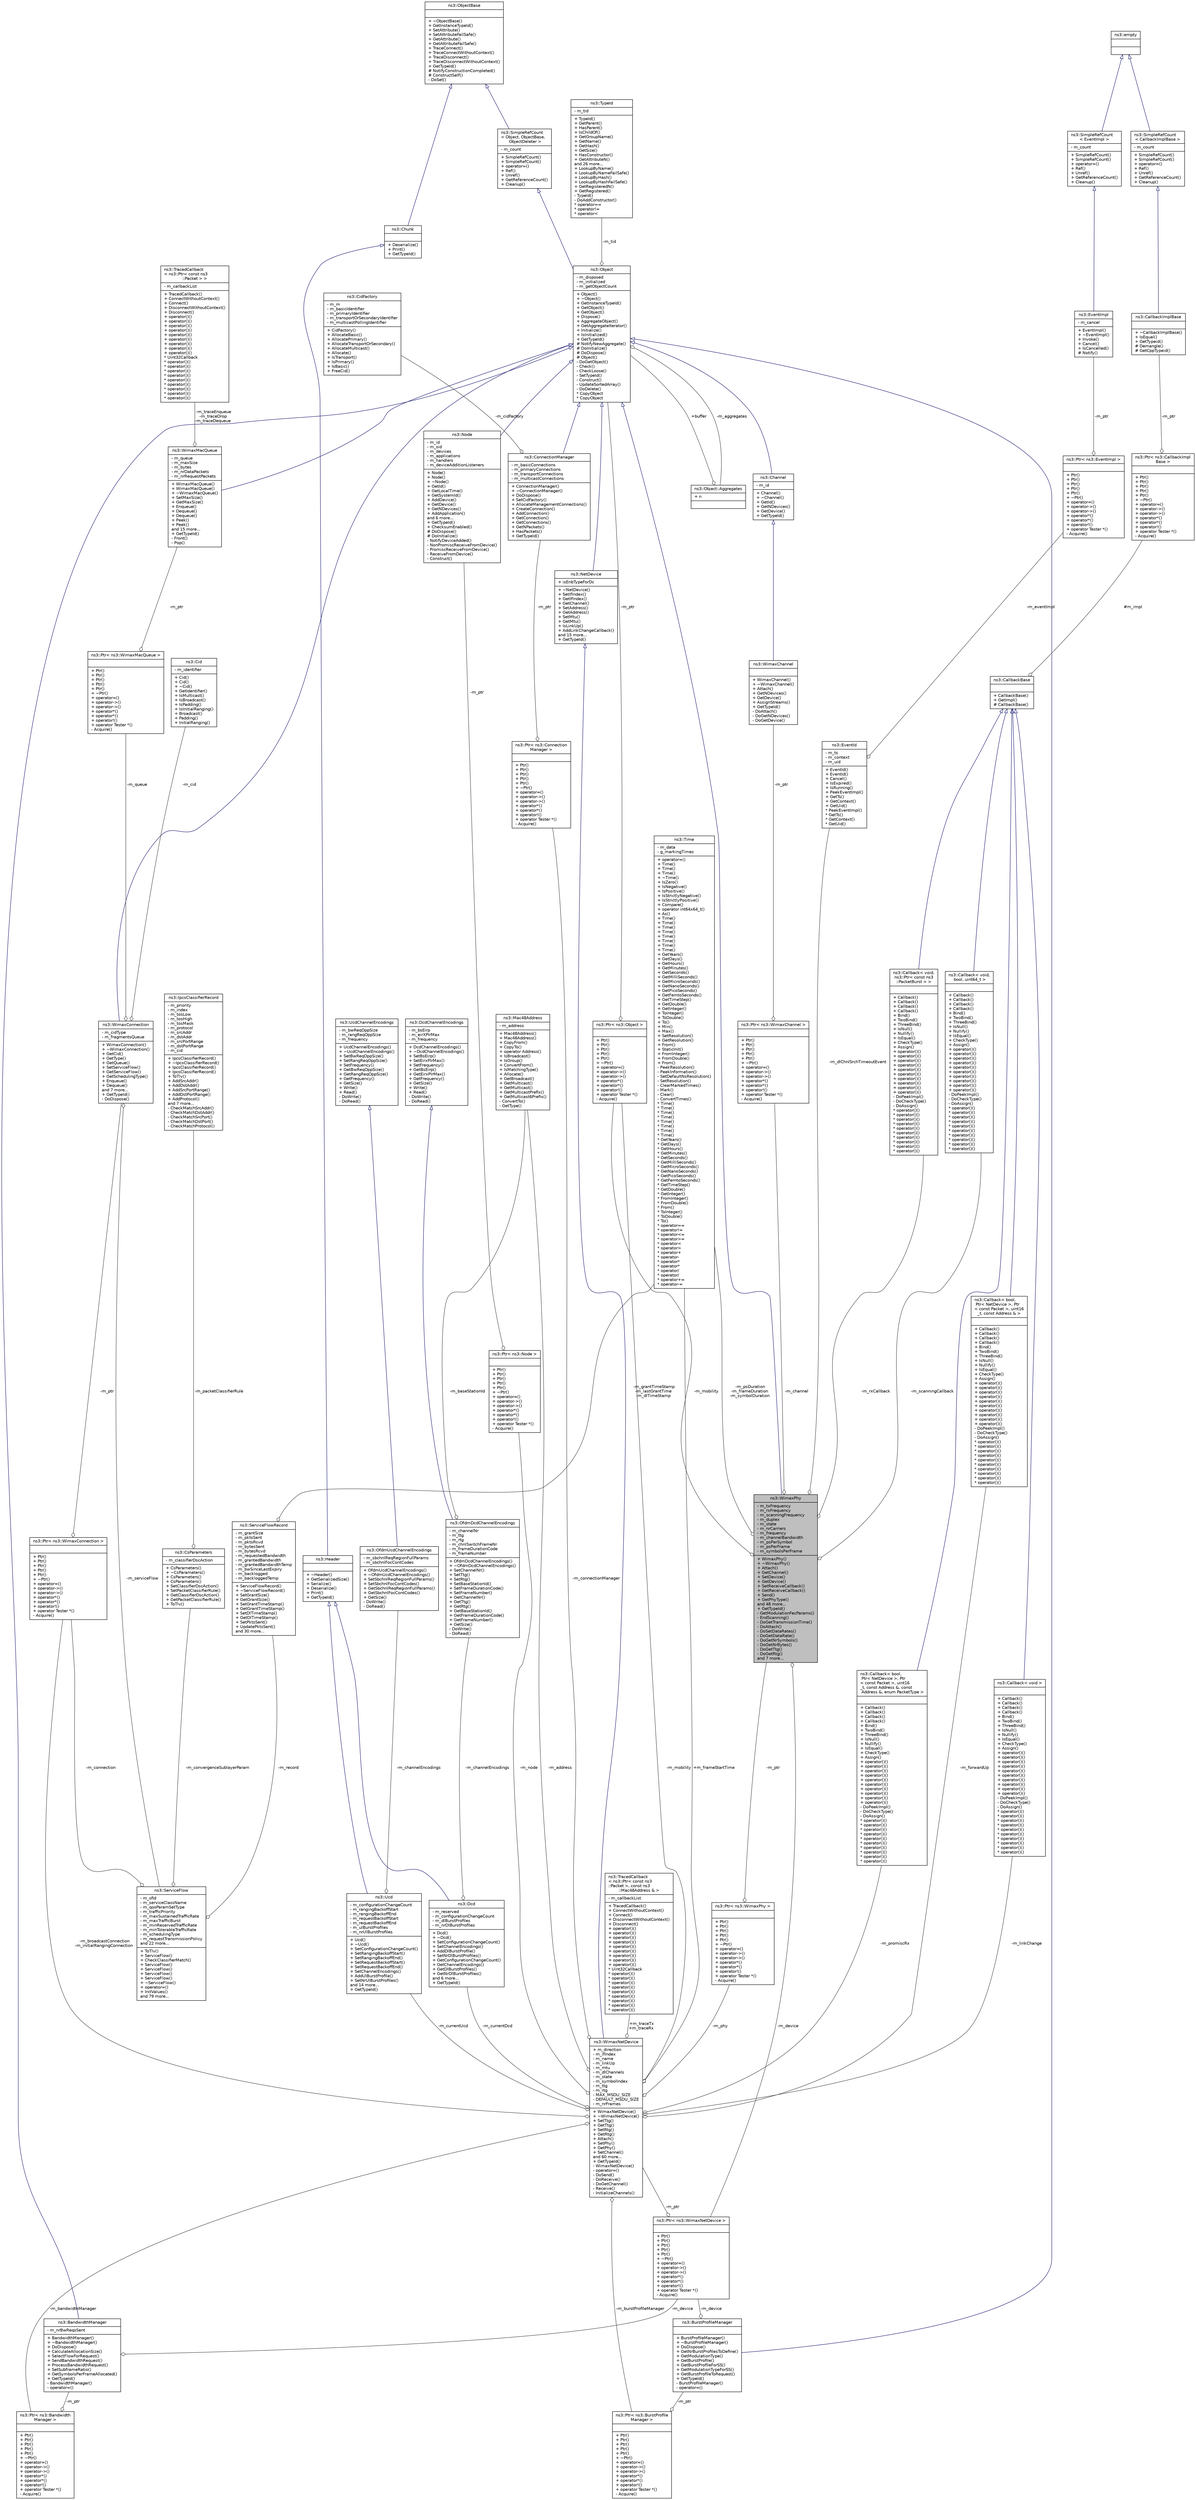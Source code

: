digraph "ns3::WimaxPhy"
{
  edge [fontname="Helvetica",fontsize="10",labelfontname="Helvetica",labelfontsize="10"];
  node [fontname="Helvetica",fontsize="10",shape=record];
  Node1 [label="{ns3::WimaxPhy\n|- m_txFrequency\l- m_rxFrequency\l- m_scanningFrequency\l- m_duplex\l- m_state\l- m_nrCarriers\l- m_frequency\l- m_channelBandwidth\l- m_psPerSymbol\l- m_psPerFrame\l- m_symbolsPerFrame\l|+ WimaxPhy()\l+ ~WimaxPhy()\l+ Attach()\l+ GetChannel()\l+ SetDevice()\l+ GetDevice()\l+ SetReceiveCallback()\l+ GetReceiveCallback()\l+ Send()\l+ GetPhyType()\land 48 more...\l+ GetTypeId()\l- GetModulationFecParams()\l- EndScanning()\l- DoGetTransmissionTime()\l- DoAttach()\l- DoSetDataRates()\l- DoGetDataRate()\l- DoGetNrSymbols()\l- DoGetNrBytes()\l- DoGetTtg()\l- DoGetRtg()\land 7 more...\l}",height=0.2,width=0.4,color="black", fillcolor="grey75", style="filled", fontcolor="black"];
  Node2 -> Node1 [dir="back",color="midnightblue",fontsize="10",style="solid",arrowtail="onormal"];
  Node2 [label="{ns3::Object\n|- m_disposed\l- m_initialized\l- m_getObjectCount\l|+ Object()\l+ ~Object()\l+ GetInstanceTypeId()\l+ GetObject()\l+ GetObject()\l+ Dispose()\l+ AggregateObject()\l+ GetAggregateIterator()\l+ Initialize()\l+ IsInitialized()\l+ GetTypeId()\l# NotifyNewAggregate()\l# DoInitialize()\l# DoDispose()\l# Object()\l- DoGetObject()\l- Check()\l- CheckLoose()\l- SetTypeId()\l- Construct()\l- UpdateSortedArray()\l- DoDelete()\l* CopyObject\l* CopyObject\l}",height=0.2,width=0.4,color="black", fillcolor="white", style="filled",URL="$d9/d77/classns3_1_1Object.html",tooltip="A base class which provides memory management and object aggregation. "];
  Node3 -> Node2 [dir="back",color="midnightblue",fontsize="10",style="solid",arrowtail="onormal"];
  Node3 [label="{ns3::SimpleRefCount\l\< Object, ObjectBase,\l ObjectDeleter \>\n|- m_count\l|+ SimpleRefCount()\l+ SimpleRefCount()\l+ operator=()\l+ Ref()\l+ Unref()\l+ GetReferenceCount()\l+ Cleanup()\l}",height=0.2,width=0.4,color="black", fillcolor="white", style="filled",URL="$da/da1/classns3_1_1SimpleRefCount.html"];
  Node4 -> Node3 [dir="back",color="midnightblue",fontsize="10",style="solid",arrowtail="onormal"];
  Node4 [label="{ns3::ObjectBase\n||+ ~ObjectBase()\l+ GetInstanceTypeId()\l+ SetAttribute()\l+ SetAttributeFailSafe()\l+ GetAttribute()\l+ GetAttributeFailSafe()\l+ TraceConnect()\l+ TraceConnectWithoutContext()\l+ TraceDisconnect()\l+ TraceDisconnectWithoutContext()\l+ GetTypeId()\l# NotifyConstructionCompleted()\l# ConstructSelf()\l- DoSet()\l}",height=0.2,width=0.4,color="black", fillcolor="white", style="filled",URL="$d2/dac/classns3_1_1ObjectBase.html",tooltip="Anchor the ns-3 type and attribute system. "];
  Node5 -> Node2 [color="grey25",fontsize="10",style="solid",label=" -m_tid" ,arrowhead="odiamond"];
  Node5 [label="{ns3::TypeId\n|- m_tid\l|+ TypeId()\l+ GetParent()\l+ HasParent()\l+ IsChildOf()\l+ GetGroupName()\l+ GetName()\l+ GetHash()\l+ GetSize()\l+ HasConstructor()\l+ GetAttributeN()\land 26 more...\l+ LookupByName()\l+ LookupByNameFailSafe()\l+ LookupByHash()\l+ LookupByHashFailSafe()\l+ GetRegisteredN()\l+ GetRegistered()\l- TypeId()\l- DoAddConstructor()\l* operator==\l* operator!=\l* operator\<\l}",height=0.2,width=0.4,color="black", fillcolor="white", style="filled",URL="$d6/d11/classns3_1_1TypeId.html",tooltip="a unique identifier for an interface. "];
  Node6 -> Node2 [color="grey25",fontsize="10",style="solid",label=" -m_aggregates" ,arrowhead="odiamond"];
  Node6 [label="{ns3::Object::Aggregates\n|+ n\l|}",height=0.2,width=0.4,color="black", fillcolor="white", style="filled",URL="$d5/de9/structns3_1_1Object_1_1Aggregates.html"];
  Node2 -> Node6 [color="grey25",fontsize="10",style="solid",label=" +buffer" ,arrowhead="odiamond"];
  Node7 -> Node1 [color="grey25",fontsize="10",style="solid",label=" -m_channel" ,arrowhead="odiamond"];
  Node7 [label="{ns3::Ptr\< ns3::WimaxChannel \>\n||+ Ptr()\l+ Ptr()\l+ Ptr()\l+ Ptr()\l+ Ptr()\l+ ~Ptr()\l+ operator=()\l+ operator-\>()\l+ operator-\>()\l+ operator*()\l+ operator*()\l+ operator!()\l+ operator Tester *()\l- Acquire()\l}",height=0.2,width=0.4,color="black", fillcolor="white", style="filled",URL="$dc/d90/classns3_1_1Ptr.html"];
  Node8 -> Node7 [color="grey25",fontsize="10",style="solid",label=" -m_ptr" ,arrowhead="odiamond"];
  Node8 [label="{ns3::WimaxChannel\n||+ WimaxChannel()\l+ ~WimaxChannel()\l+ Attach()\l+ GetNDevices()\l+ GetDevice()\l+ AssignStreams()\l+ GetTypeId()\l- DoAttach()\l- DoGetNDevices()\l- DoGetDevice()\l}",height=0.2,width=0.4,color="black", fillcolor="white", style="filled",URL="$df/d3a/classns3_1_1WimaxChannel.html"];
  Node9 -> Node8 [dir="back",color="midnightblue",fontsize="10",style="solid",arrowtail="onormal"];
  Node9 [label="{ns3::Channel\n|- m_id\l|+ Channel()\l+ ~Channel()\l+ GetId()\l+ GetNDevices()\l+ GetDevice()\l+ GetTypeId()\l}",height=0.2,width=0.4,color="black", fillcolor="white", style="filled",URL="$d4/d67/classns3_1_1Channel.html",tooltip="Abstract Channel Base Class. "];
  Node2 -> Node9 [dir="back",color="midnightblue",fontsize="10",style="solid",arrowtail="onormal"];
  Node10 -> Node1 [color="grey25",fontsize="10",style="solid",label=" -m_rxCallback" ,arrowhead="odiamond"];
  Node10 [label="{ns3::Callback\< void,\l ns3::Ptr\< const ns3\l::PacketBurst \> \>\n||+ Callback()\l+ Callback()\l+ Callback()\l+ Callback()\l+ Bind()\l+ TwoBind()\l+ ThreeBind()\l+ IsNull()\l+ Nullify()\l+ IsEqual()\l+ CheckType()\l+ Assign()\l+ operator()()\l+ operator()()\l+ operator()()\l+ operator()()\l+ operator()()\l+ operator()()\l+ operator()()\l+ operator()()\l+ operator()()\l+ operator()()\l- DoPeekImpl()\l- DoCheckType()\l- DoAssign()\l* operator()()\l* operator()()\l* operator()()\l* operator()()\l* operator()()\l* operator()()\l* operator()()\l* operator()()\l* operator()()\l* operator()()\l}",height=0.2,width=0.4,color="black", fillcolor="white", style="filled",URL="$d1/d48/classns3_1_1Callback.html"];
  Node11 -> Node10 [dir="back",color="midnightblue",fontsize="10",style="solid",arrowtail="onormal"];
  Node11 [label="{ns3::CallbackBase\n||+ CallbackBase()\l+ GetImpl()\l# CallbackBase()\l}",height=0.2,width=0.4,color="black", fillcolor="white", style="filled",URL="$d7/db5/classns3_1_1CallbackBase.html"];
  Node12 -> Node11 [color="grey25",fontsize="10",style="solid",label=" #m_impl" ,arrowhead="odiamond"];
  Node12 [label="{ns3::Ptr\< ns3::CallbackImpl\lBase \>\n||+ Ptr()\l+ Ptr()\l+ Ptr()\l+ Ptr()\l+ Ptr()\l+ ~Ptr()\l+ operator=()\l+ operator-\>()\l+ operator-\>()\l+ operator*()\l+ operator*()\l+ operator!()\l+ operator Tester *()\l- Acquire()\l}",height=0.2,width=0.4,color="black", fillcolor="white", style="filled",URL="$dc/d90/classns3_1_1Ptr.html"];
  Node13 -> Node12 [color="grey25",fontsize="10",style="solid",label=" -m_ptr" ,arrowhead="odiamond"];
  Node13 [label="{ns3::CallbackImplBase\n||+ ~CallbackImplBase()\l+ IsEqual()\l+ GetTypeid()\l# Demangle()\l# GetCppTypeid()\l}",height=0.2,width=0.4,color="black", fillcolor="white", style="filled",URL="$d3/dfa/classns3_1_1CallbackImplBase.html"];
  Node14 -> Node13 [dir="back",color="midnightblue",fontsize="10",style="solid",arrowtail="onormal"];
  Node14 [label="{ns3::SimpleRefCount\l\< CallbackImplBase \>\n|- m_count\l|+ SimpleRefCount()\l+ SimpleRefCount()\l+ operator=()\l+ Ref()\l+ Unref()\l+ GetReferenceCount()\l+ Cleanup()\l}",height=0.2,width=0.4,color="black", fillcolor="white", style="filled",URL="$da/da1/classns3_1_1SimpleRefCount.html"];
  Node15 -> Node14 [dir="back",color="midnightblue",fontsize="10",style="solid",arrowtail="onormal"];
  Node15 [label="{ns3::empty\n||}",height=0.2,width=0.4,color="black", fillcolor="white", style="filled",URL="$d9/d6a/classns3_1_1empty.html",tooltip="make Callback use a separate empty type "];
  Node16 -> Node1 [color="grey25",fontsize="10",style="solid",label=" -m_dlChnlSrchTimeoutEvent" ,arrowhead="odiamond"];
  Node16 [label="{ns3::EventId\n|- m_ts\l- m_context\l- m_uid\l|+ EventId()\l+ EventId()\l+ Cancel()\l+ IsExpired()\l+ IsRunning()\l+ PeekEventImpl()\l+ GetTs()\l+ GetContext()\l+ GetUid()\l* PeekEventImpl()\l* GetTs()\l* GetContext()\l* GetUid()\l}",height=0.2,width=0.4,color="black", fillcolor="white", style="filled",URL="$d1/df8/classns3_1_1EventId.html",tooltip="An identifier for simulation events. "];
  Node17 -> Node16 [color="grey25",fontsize="10",style="solid",label=" -m_eventImpl" ,arrowhead="odiamond"];
  Node17 [label="{ns3::Ptr\< ns3::EventImpl \>\n||+ Ptr()\l+ Ptr()\l+ Ptr()\l+ Ptr()\l+ Ptr()\l+ ~Ptr()\l+ operator=()\l+ operator-\>()\l+ operator-\>()\l+ operator*()\l+ operator*()\l+ operator!()\l+ operator Tester *()\l- Acquire()\l}",height=0.2,width=0.4,color="black", fillcolor="white", style="filled",URL="$dc/d90/classns3_1_1Ptr.html"];
  Node18 -> Node17 [color="grey25",fontsize="10",style="solid",label=" -m_ptr" ,arrowhead="odiamond"];
  Node18 [label="{ns3::EventImpl\n|- m_cancel\l|+ EventImpl()\l+ ~EventImpl()\l+ Invoke()\l+ Cancel()\l+ IsCancelled()\l# Notify()\l}",height=0.2,width=0.4,color="black", fillcolor="white", style="filled",URL="$da/def/classns3_1_1EventImpl.html",tooltip="A simulation event. "];
  Node19 -> Node18 [dir="back",color="midnightblue",fontsize="10",style="solid",arrowtail="onormal"];
  Node19 [label="{ns3::SimpleRefCount\l\< EventImpl \>\n|- m_count\l|+ SimpleRefCount()\l+ SimpleRefCount()\l+ operator=()\l+ Ref()\l+ Unref()\l+ GetReferenceCount()\l+ Cleanup()\l}",height=0.2,width=0.4,color="black", fillcolor="white", style="filled",URL="$da/da1/classns3_1_1SimpleRefCount.html"];
  Node15 -> Node19 [dir="back",color="midnightblue",fontsize="10",style="solid",arrowtail="onormal"];
  Node20 -> Node1 [color="grey25",fontsize="10",style="solid",label=" -m_psDuration\n-m_frameDuration\n-m_symbolDuration" ,arrowhead="odiamond"];
  Node20 [label="{ns3::Time\n|- m_data\l- g_markingTimes\l|+ operator=()\l+ Time()\l+ Time()\l+ Time()\l+ ~Time()\l+ IsZero()\l+ IsNegative()\l+ IsPositive()\l+ IsStrictlyNegative()\l+ IsStrictlyPositive()\l+ Compare()\l+ operator int64x64_t()\l+ As()\l+ Time()\l+ Time()\l+ Time()\l+ Time()\l+ Time()\l+ Time()\l+ Time()\l+ Time()\l+ GetYears()\l+ GetDays()\l+ GetHours()\l+ GetMinutes()\l+ GetSeconds()\l+ GetMilliSeconds()\l+ GetMicroSeconds()\l+ GetNanoSeconds()\l+ GetPicoSeconds()\l+ GetFemtoSeconds()\l+ GetTimeStep()\l+ GetDouble()\l+ GetInteger()\l+ ToInteger()\l+ ToDouble()\l+ To()\l+ Min()\l+ Max()\l+ SetResolution()\l+ GetResolution()\l+ From()\l+ StaticInit()\l+ FromInteger()\l+ FromDouble()\l+ From()\l- PeekResolution()\l- PeekInformation()\l- SetDefaultNsResolution()\l- SetResolution()\l- ClearMarkedTimes()\l- Mark()\l- Clear()\l- ConvertTimes()\l* Time()\l* Time()\l* Time()\l* Time()\l* Time()\l* Time()\l* Time()\l* Time()\l* GetYears()\l* GetDays()\l* GetHours()\l* GetMinutes()\l* GetSeconds()\l* GetMilliSeconds()\l* GetMicroSeconds()\l* GetNanoSeconds()\l* GetPicoSeconds()\l* GetFemtoSeconds()\l* GetTimeStep()\l* GetDouble()\l* GetInteger()\l* FromInteger()\l* FromDouble()\l* From()\l* ToInteger()\l* ToDouble()\l* To()\l* operator==\l* operator!=\l* operator\<=\l* operator\>=\l* operator\<\l* operator\>\l* operator+\l* operator-\l* operator*\l* operator*\l* operator/\l* operator/\l* operator+=\l* operator-=\l}",height=0.2,width=0.4,color="black", fillcolor="white", style="filled",URL="$dc/d04/classns3_1_1Time.html",tooltip="Simulation virtual time values and global simulation resolution. "];
  Node21 -> Node1 [color="grey25",fontsize="10",style="solid",label=" -m_scanningCallback" ,arrowhead="odiamond"];
  Node21 [label="{ns3::Callback\< void,\l bool, uint64_t \>\n||+ Callback()\l+ Callback()\l+ Callback()\l+ Callback()\l+ Bind()\l+ TwoBind()\l+ ThreeBind()\l+ IsNull()\l+ Nullify()\l+ IsEqual()\l+ CheckType()\l+ Assign()\l+ operator()()\l+ operator()()\l+ operator()()\l+ operator()()\l+ operator()()\l+ operator()()\l+ operator()()\l+ operator()()\l+ operator()()\l+ operator()()\l- DoPeekImpl()\l- DoCheckType()\l- DoAssign()\l* operator()()\l* operator()()\l* operator()()\l* operator()()\l* operator()()\l* operator()()\l* operator()()\l* operator()()\l* operator()()\l* operator()()\l}",height=0.2,width=0.4,color="black", fillcolor="white", style="filled",URL="$d1/d48/classns3_1_1Callback.html"];
  Node11 -> Node21 [dir="back",color="midnightblue",fontsize="10",style="solid",arrowtail="onormal"];
  Node22 -> Node1 [color="grey25",fontsize="10",style="solid",label=" -m_device" ,arrowhead="odiamond"];
  Node22 [label="{ns3::Ptr\< ns3::WimaxNetDevice \>\n||+ Ptr()\l+ Ptr()\l+ Ptr()\l+ Ptr()\l+ Ptr()\l+ ~Ptr()\l+ operator=()\l+ operator-\>()\l+ operator-\>()\l+ operator*()\l+ operator*()\l+ operator!()\l+ operator Tester *()\l- Acquire()\l}",height=0.2,width=0.4,color="black", fillcolor="white", style="filled",URL="$dc/d90/classns3_1_1Ptr.html"];
  Node23 -> Node22 [color="grey25",fontsize="10",style="solid",label=" -m_ptr" ,arrowhead="odiamond"];
  Node23 [label="{ns3::WimaxNetDevice\n|+ m_direction\l- m_ifIndex\l- m_name\l- m_linkUp\l- m_mtu\l- m_dlChannels\l- m_state\l- m_symbolIndex\l- m_ttg\l- m_rtg\l- MAX_MSDU_SIZE\l- DEFAULT_MSDU_SIZE\l- m_nrFrames\l|+ WimaxNetDevice()\l+ ~WimaxNetDevice()\l+ SetTtg()\l+ GetTtg()\l+ SetRtg()\l+ GetRtg()\l+ Attach()\l+ SetPhy()\l+ GetPhy()\l+ SetChannel()\land 60 more...\l+ GetTypeId()\l- WimaxNetDevice()\l- operator=()\l- DoSend()\l- DoReceive()\l- DoGetChannel()\l- Receive()\l- InitializeChannels()\l}",height=0.2,width=0.4,color="black", fillcolor="white", style="filled",URL="$dc/d52/classns3_1_1WimaxNetDevice.html",tooltip="Hold together all WiMAX-related objects in a NetDevice.This class holds together ns3::WimaxPhy, ns3::WimaxConnection, ns3::ConectionManager, ns3::BurstProfileManager, and ns3::BandwidthManager. "];
  Node24 -> Node23 [dir="back",color="midnightblue",fontsize="10",style="solid",arrowtail="onormal"];
  Node24 [label="{ns3::NetDevice\n|+ isEnbTypeForDc\l|+ ~NetDevice()\l+ SetIfIndex()\l+ GetIfIndex()\l+ GetChannel()\l+ SetAddress()\l+ GetAddress()\l+ SetMtu()\l+ GetMtu()\l+ IsLinkUp()\l+ AddLinkChangeCallback()\land 15 more...\l+ GetTypeId()\l}",height=0.2,width=0.4,color="black", fillcolor="white", style="filled",URL="$d9/dac/classns3_1_1NetDevice.html",tooltip="Network layer to device interface. "];
  Node2 -> Node24 [dir="back",color="midnightblue",fontsize="10",style="solid",arrowtail="onormal"];
  Node25 -> Node23 [color="grey25",fontsize="10",style="solid",label=" -m_address" ,arrowhead="odiamond"];
  Node25 [label="{ns3::Mac48Address\n|- m_address\l|+ Mac48Address()\l+ Mac48Address()\l+ CopyFrom()\l+ CopyTo()\l+ operator Address()\l+ IsBroadcast()\l+ IsGroup()\l+ ConvertFrom()\l+ IsMatchingType()\l+ Allocate()\l+ GetBroadcast()\l+ GetMulticast()\l+ GetMulticast()\l+ GetMulticastPrefix()\l+ GetMulticast6Prefix()\l- ConvertTo()\l- GetType()\l}",height=0.2,width=0.4,color="black", fillcolor="white", style="filled",URL="$db/dee/classns3_1_1Mac48Address.html",tooltip="an EUI-48 address "];
  Node26 -> Node23 [color="grey25",fontsize="10",style="solid",label=" -m_broadcastConnection\n-m_initialRangingConnection" ,arrowhead="odiamond"];
  Node26 [label="{ns3::Ptr\< ns3::WimaxConnection \>\n||+ Ptr()\l+ Ptr()\l+ Ptr()\l+ Ptr()\l+ Ptr()\l+ ~Ptr()\l+ operator=()\l+ operator-\>()\l+ operator-\>()\l+ operator*()\l+ operator*()\l+ operator!()\l+ operator Tester *()\l- Acquire()\l}",height=0.2,width=0.4,color="black", fillcolor="white", style="filled",URL="$dc/d90/classns3_1_1Ptr.html"];
  Node27 -> Node26 [color="grey25",fontsize="10",style="solid",label=" -m_ptr" ,arrowhead="odiamond"];
  Node27 [label="{ns3::WimaxConnection\n|- m_cidType\l- m_fragmentsQueue\l|+ WimaxConnection()\l+ ~WimaxConnection()\l+ GetCid()\l+ GetType()\l+ GetQueue()\l+ SetServiceFlow()\l+ GetServiceFlow()\l+ GetSchedulingType()\l+ Enqueue()\l+ Dequeue()\land 7 more...\l+ GetTypeId()\l- DoDispose()\l}",height=0.2,width=0.4,color="black", fillcolor="white", style="filled",URL="$d9/db1/classns3_1_1WimaxConnection.html"];
  Node2 -> Node27 [dir="back",color="midnightblue",fontsize="10",style="solid",arrowtail="onormal"];
  Node28 -> Node27 [color="grey25",fontsize="10",style="solid",label=" -m_serviceFlow" ,arrowhead="odiamond"];
  Node28 [label="{ns3::ServiceFlow\n|- m_sfid\l- m_serviceClassName\l- m_qosParamSetType\l- m_trafficPriority\l- m_maxSustainedTrafficRate\l- m_maxTrafficBurst\l- m_minReservedTrafficRate\l- m_minTolerableTrafficRate\l- m_schedulingType\l- m_requestTransmissionPolicy\land 22 more...\l|+ ToTlv()\l+ ServiceFlow()\l+ CheckClassifierMatch()\l+ ServiceFlow()\l+ ServiceFlow()\l+ ServiceFlow()\l+ ServiceFlow()\l+ ~ServiceFlow()\l+ operator=()\l+ InitValues()\land 79 more...\l}",height=0.2,width=0.4,color="black", fillcolor="white", style="filled",URL="$d7/ded/classns3_1_1ServiceFlow.html"];
  Node26 -> Node28 [color="grey25",fontsize="10",style="solid",label=" -m_connection" ,arrowhead="odiamond"];
  Node29 -> Node28 [color="grey25",fontsize="10",style="solid",label=" -m_record" ,arrowhead="odiamond"];
  Node29 [label="{ns3::ServiceFlowRecord\n|- m_grantSize\l- m_pktsSent\l- m_pktsRcvd\l- m_bytesSent\l- m_bytesRcvd\l- m_requestedBandwidth\l- m_grantedBandwidth\l- m_grantedBandwidthTemp\l- m_bwSinceLastExpiry\l- m_backlogged\l- m_backloggedTemp\l|+ ServiceFlowRecord()\l+ ~ServiceFlowRecord()\l+ SetGrantSize()\l+ GetGrantSize()\l+ SetGrantTimeStamp()\l+ GetGrantTimeStamp()\l+ SetDlTimeStamp()\l+ GetDlTimeStamp()\l+ SetPktsSent()\l+ UpdatePktsSent()\land 30 more...\l}",height=0.2,width=0.4,color="black", fillcolor="white", style="filled",URL="$d9/d39/classns3_1_1ServiceFlowRecord.html",tooltip="this class implements a structure to manage some parameters and statistics related to a service flow ..."];
  Node20 -> Node29 [color="grey25",fontsize="10",style="solid",label=" -m_grantTimeStamp\n-m_lastGrantTime\n-m_dlTimeStamp" ,arrowhead="odiamond"];
  Node30 -> Node28 [color="grey25",fontsize="10",style="solid",label=" -m_convergenceSublayerParam" ,arrowhead="odiamond"];
  Node30 [label="{ns3::CsParameters\n|- m_classifierDscAction\l|+ CsParameters()\l+ ~CsParameters()\l+ CsParameters()\l+ CsParameters()\l+ SetClassifierDscAction()\l+ SetPacketClassifierRule()\l+ GetClassifierDscAction()\l+ GetPacketClassifierRule()\l+ ToTlv()\l}",height=0.2,width=0.4,color="black", fillcolor="white", style="filled",URL="$db/dfc/classns3_1_1CsParameters.html",tooltip="CsParameters class. "];
  Node31 -> Node30 [color="grey25",fontsize="10",style="solid",label=" -m_packetClassifierRule" ,arrowhead="odiamond"];
  Node31 [label="{ns3::IpcsClassifierRecord\n|- m_priority\l- m_index\l- m_tosLow\l- m_tosHigh\l- m_tosMask\l- m_protocol\l- m_srcAddr\l- m_dstAddr\l- m_srcPortRange\l- m_dstPortRange\l- m_cid\l|+ IpcsClassifierRecord()\l+ ~IpcsClassifierRecord()\l+ IpcsClassifierRecord()\l+ IpcsClassifierRecord()\l+ ToTlv()\l+ AddSrcAddr()\l+ AddDstAddr()\l+ AddSrcPortRange()\l+ AddDstPortRange()\l+ AddProtocol()\land 7 more...\l- CheckMatchSrcAddr()\l- CheckMatchDstAddr()\l- CheckMatchSrcPort()\l- CheckMatchDstPort()\l- CheckMatchProtocol()\l}",height=0.2,width=0.4,color="black", fillcolor="white", style="filled",URL="$d4/d4e/classns3_1_1IpcsClassifierRecord.html",tooltip="IpcsClassifierRecord class. "];
  Node32 -> Node27 [color="grey25",fontsize="10",style="solid",label=" -m_cid" ,arrowhead="odiamond"];
  Node32 [label="{ns3::Cid\n|- m_identifier\l|+ Cid()\l+ Cid()\l+ ~Cid()\l+ GetIdentifier()\l+ IsMulticast()\l+ IsBroadcast()\l+ IsPadding()\l+ IsInitialRanging()\l+ Broadcast()\l+ Padding()\l+ InitialRanging()\l}",height=0.2,width=0.4,color="black", fillcolor="white", style="filled",URL="$de/d5c/classns3_1_1Cid.html",tooltip="Cid class. "];
  Node33 -> Node27 [color="grey25",fontsize="10",style="solid",label=" -m_queue" ,arrowhead="odiamond"];
  Node33 [label="{ns3::Ptr\< ns3::WimaxMacQueue \>\n||+ Ptr()\l+ Ptr()\l+ Ptr()\l+ Ptr()\l+ Ptr()\l+ ~Ptr()\l+ operator=()\l+ operator-\>()\l+ operator-\>()\l+ operator*()\l+ operator*()\l+ operator!()\l+ operator Tester *()\l- Acquire()\l}",height=0.2,width=0.4,color="black", fillcolor="white", style="filled",URL="$dc/d90/classns3_1_1Ptr.html"];
  Node34 -> Node33 [color="grey25",fontsize="10",style="solid",label=" -m_ptr" ,arrowhead="odiamond"];
  Node34 [label="{ns3::WimaxMacQueue\n|- m_queue\l- m_maxSize\l- m_bytes\l- m_nrDataPackets\l- m_nrRequestPackets\l|+ WimaxMacQueue()\l+ WimaxMacQueue()\l+ ~WimaxMacQueue()\l+ SetMaxSize()\l+ GetMaxSize()\l+ Enqueue()\l+ Dequeue()\l+ Dequeue()\l+ Peek()\l+ Peek()\land 15 more...\l+ GetTypeId()\l- Front()\l- Pop()\l}",height=0.2,width=0.4,color="black", fillcolor="white", style="filled",URL="$da/db1/classns3_1_1WimaxMacQueue.html"];
  Node2 -> Node34 [dir="back",color="midnightblue",fontsize="10",style="solid",arrowtail="onormal"];
  Node35 -> Node34 [color="grey25",fontsize="10",style="solid",label=" -m_traceEnqueue\n-m_traceDrop\n-m_traceDequeue" ,arrowhead="odiamond"];
  Node35 [label="{ns3::TracedCallback\l\< ns3::Ptr\< const ns3\l::Packet \> \>\n|- m_callbackList\l|+ TracedCallback()\l+ ConnectWithoutContext()\l+ Connect()\l+ DisconnectWithoutContext()\l+ Disconnect()\l+ operator()()\l+ operator()()\l+ operator()()\l+ operator()()\l+ operator()()\l+ operator()()\l+ operator()()\l+ operator()()\l+ operator()()\l* Uint32Callback\l* operator()()\l* operator()()\l* operator()()\l* operator()()\l* operator()()\l* operator()()\l* operator()()\l* operator()()\l* operator()()\l}",height=0.2,width=0.4,color="black", fillcolor="white", style="filled",URL="$df/dec/classns3_1_1TracedCallback.html"];
  Node36 -> Node23 [color="grey25",fontsize="10",style="solid",label=" -m_promiscRx" ,arrowhead="odiamond"];
  Node36 [label="{ns3::Callback\< bool,\l Ptr\< NetDevice \>, Ptr\l\< const Packet \>, uint16\l_t, const Address &, const\l Address &, enum PacketType \>\n||+ Callback()\l+ Callback()\l+ Callback()\l+ Callback()\l+ Bind()\l+ TwoBind()\l+ ThreeBind()\l+ IsNull()\l+ Nullify()\l+ IsEqual()\l+ CheckType()\l+ Assign()\l+ operator()()\l+ operator()()\l+ operator()()\l+ operator()()\l+ operator()()\l+ operator()()\l+ operator()()\l+ operator()()\l+ operator()()\l+ operator()()\l- DoPeekImpl()\l- DoCheckType()\l- DoAssign()\l* operator()()\l* operator()()\l* operator()()\l* operator()()\l* operator()()\l* operator()()\l* operator()()\l* operator()()\l* operator()()\l* operator()()\l}",height=0.2,width=0.4,color="black", fillcolor="white", style="filled",URL="$d1/d48/classns3_1_1Callback.html"];
  Node11 -> Node36 [dir="back",color="midnightblue",fontsize="10",style="solid",arrowtail="onormal"];
  Node37 -> Node23 [color="grey25",fontsize="10",style="solid",label=" -m_connectionManager" ,arrowhead="odiamond"];
  Node37 [label="{ns3::Ptr\< ns3::Connection\lManager \>\n||+ Ptr()\l+ Ptr()\l+ Ptr()\l+ Ptr()\l+ Ptr()\l+ ~Ptr()\l+ operator=()\l+ operator-\>()\l+ operator-\>()\l+ operator*()\l+ operator*()\l+ operator!()\l+ operator Tester *()\l- Acquire()\l}",height=0.2,width=0.4,color="black", fillcolor="white", style="filled",URL="$dc/d90/classns3_1_1Ptr.html"];
  Node38 -> Node37 [color="grey25",fontsize="10",style="solid",label=" -m_ptr" ,arrowhead="odiamond"];
  Node38 [label="{ns3::ConnectionManager\n|- m_basicConnections\l- m_primaryConnections\l- m_transportConnections\l- m_multicastConnections\l|+ ConnectionManager()\l+ ~ConnectionManager()\l+ DoDispose()\l+ SetCidFactory()\l+ AllocateManagementConnections()\l+ CreateConnection()\l+ AddConnection()\l+ GetConnection()\l+ GetConnections()\l+ GetNPackets()\l+ HasPackets()\l+ GetTypeId()\l}",height=0.2,width=0.4,color="black", fillcolor="white", style="filled",URL="$d4/df6/classns3_1_1ConnectionManager.html"];
  Node2 -> Node38 [dir="back",color="midnightblue",fontsize="10",style="solid",arrowtail="onormal"];
  Node39 -> Node38 [color="grey25",fontsize="10",style="solid",label=" -m_cidFactory" ,arrowhead="odiamond"];
  Node39 [label="{ns3::CidFactory\n|- m_m\l- m_basicIdentifier\l- m_primaryIdentifier\l- m_transportOrSecondaryIdentifier\l- m_multicastPollingIdentifier\l|+ CidFactory()\l+ AllocateBasic()\l+ AllocatePrimary()\l+ AllocateTransportOrSecondary()\l+ AllocateMulticast()\l+ Allocate()\l+ IsTransport()\l+ IsPrimary()\l+ IsBasic()\l+ FreeCid()\l}",height=0.2,width=0.4,color="black", fillcolor="white", style="filled",URL="$da/d51/classns3_1_1CidFactory.html"];
  Node40 -> Node23 [color="grey25",fontsize="10",style="solid",label=" -m_currentUcd" ,arrowhead="odiamond"];
  Node40 [label="{ns3::Ucd\n|- m_configurationChangeCount\l- m_rangingBackoffStart\l- m_rangingBackoffEnd\l- m_requestBackoffStart\l- m_requestBackoffEnd\l- m_ulBurstProfiles\l- m_nrUlBurstProfiles\l|+ Ucd()\l+ ~Ucd()\l+ SetConfigurationChangeCount()\l+ SetRangingBackoffStart()\l+ SetRangingBackoffEnd()\l+ SetRequestBackoffStart()\l+ SetRequestBackoffEnd()\l+ SetChannelEncodings()\l+ AddUlBurstProfile()\l+ SetNrUlBurstProfiles()\land 14 more...\l+ GetTypeId()\l}",height=0.2,width=0.4,color="black", fillcolor="white", style="filled",URL="$db/dda/classns3_1_1Ucd.html"];
  Node41 -> Node40 [dir="back",color="midnightblue",fontsize="10",style="solid",arrowtail="onormal"];
  Node41 [label="{ns3::Header\n||+ ~Header()\l+ GetSerializedSize()\l+ Serialize()\l+ Deserialize()\l+ Print()\l+ GetTypeId()\l}",height=0.2,width=0.4,color="black", fillcolor="white", style="filled",URL="$d6/dae/classns3_1_1Header.html",tooltip="Protocol header serialization and deserialization. "];
  Node42 -> Node41 [dir="back",color="midnightblue",fontsize="10",style="solid",arrowtail="onormal"];
  Node42 [label="{ns3::Chunk\n||+ Deserialize()\l+ Print()\l+ GetTypeId()\l}",height=0.2,width=0.4,color="black", fillcolor="white", style="filled",URL="$d7/d9b/classns3_1_1Chunk.html",tooltip="abstract base class for ns3::Header and ns3::Trailer "];
  Node4 -> Node42 [dir="back",color="midnightblue",fontsize="10",style="solid",arrowtail="onormal"];
  Node43 -> Node40 [color="grey25",fontsize="10",style="solid",label=" -m_channelEncodings" ,arrowhead="odiamond"];
  Node43 [label="{ns3::OfdmUcdChannelEncodings\n|- m_sbchnlReqRegionFullParams\l- m_sbchnlFocContCodes\l|+ OfdmUcdChannelEncodings()\l+ ~OfdmUcdChannelEncodings()\l+ SetSbchnlReqRegionFullParams()\l+ SetSbchnlFocContCodes()\l+ GetSbchnlReqRegionFullParams()\l+ GetSbchnlFocContCodes()\l+ GetSize()\l- DoWrite()\l- DoRead()\l}",height=0.2,width=0.4,color="black", fillcolor="white", style="filled",URL="$dc/d27/classns3_1_1OfdmUcdChannelEncodings.html"];
  Node44 -> Node43 [dir="back",color="midnightblue",fontsize="10",style="solid",arrowtail="onormal"];
  Node44 [label="{ns3::UcdChannelEncodings\n|- m_bwReqOppSize\l- m_rangReqOppSize\l- m_frequency\l|+ UcdChannelEncodings()\l+ ~UcdChannelEncodings()\l+ SetBwReqOppSize()\l+ SetRangReqOppSize()\l+ SetFrequency()\l+ GetBwReqOppSize()\l+ GetRangReqOppSize()\l+ GetFrequency()\l+ GetSize()\l+ Write()\l+ Read()\l- DoWrite()\l- DoRead()\l}",height=0.2,width=0.4,color="black", fillcolor="white", style="filled",URL="$dc/d44/classns3_1_1UcdChannelEncodings.html"];
  Node45 -> Node23 [color="grey25",fontsize="10",style="solid",label=" -m_currentDcd" ,arrowhead="odiamond"];
  Node45 [label="{ns3::Dcd\n|- m_reserved\l- m_configurationChangeCount\l- m_dlBurstProfiles\l- m_nrDlBurstProfiles\l|+ Dcd()\l+ ~Dcd()\l+ SetConfigurationChangeCount()\l+ SetChannelEncodings()\l+ AddDlBurstProfile()\l+ SetNrDlBurstProfiles()\l+ GetConfigurationChangeCount()\l+ GetChannelEncodings()\l+ GetDlBurstProfiles()\l+ GetNrDlBurstProfiles()\land 6 more...\l+ GetTypeId()\l}",height=0.2,width=0.4,color="black", fillcolor="white", style="filled",URL="$db/dcc/classns3_1_1Dcd.html"];
  Node41 -> Node45 [dir="back",color="midnightblue",fontsize="10",style="solid",arrowtail="onormal"];
  Node46 -> Node45 [color="grey25",fontsize="10",style="solid",label=" -m_channelEncodings" ,arrowhead="odiamond"];
  Node46 [label="{ns3::OfdmDcdChannelEncodings\n|- m_channelNr\l- m_ttg\l- m_rtg\l- m_chnlSwitchFrameNr\l- m_frameDurationCode\l- m_frameNumber\l|+ OfdmDcdChannelEncodings()\l+ ~OfdmDcdChannelEncodings()\l+ SetChannelNr()\l+ SetTtg()\l+ SetRtg()\l+ SetBaseStationId()\l+ SetFrameDurationCode()\l+ SetFrameNumber()\l+ GetChannelNr()\l+ GetTtg()\l+ GetRtg()\l+ GetBaseStationId()\l+ GetFrameDurationCode()\l+ GetFrameNumber()\l+ GetSize()\l- DoWrite()\l- DoRead()\l}",height=0.2,width=0.4,color="black", fillcolor="white", style="filled",URL="$dc/dc3/classns3_1_1OfdmDcdChannelEncodings.html"];
  Node47 -> Node46 [dir="back",color="midnightblue",fontsize="10",style="solid",arrowtail="onormal"];
  Node47 [label="{ns3::DcdChannelEncodings\n|- m_bsEirp\l- m_eirXPIrMax\l- m_frequency\l|+ DcdChannelEncodings()\l+ ~DcdChannelEncodings()\l+ SetBsEirp()\l+ SetEirxPIrMax()\l+ SetFrequency()\l+ GetBsEirp()\l+ GetEirxPIrMax()\l+ GetFrequency()\l+ GetSize()\l+ Write()\l+ Read()\l- DoWrite()\l- DoRead()\l}",height=0.2,width=0.4,color="black", fillcolor="white", style="filled",URL="$d8/de0/classns3_1_1DcdChannelEncodings.html"];
  Node25 -> Node46 [color="grey25",fontsize="10",style="solid",label=" -m_baseStationId" ,arrowhead="odiamond"];
  Node48 -> Node23 [color="grey25",fontsize="10",style="solid",label=" -m_node" ,arrowhead="odiamond"];
  Node48 [label="{ns3::Ptr\< ns3::Node \>\n||+ Ptr()\l+ Ptr()\l+ Ptr()\l+ Ptr()\l+ Ptr()\l+ ~Ptr()\l+ operator=()\l+ operator-\>()\l+ operator-\>()\l+ operator*()\l+ operator*()\l+ operator!()\l+ operator Tester *()\l- Acquire()\l}",height=0.2,width=0.4,color="black", fillcolor="white", style="filled",URL="$dc/d90/classns3_1_1Ptr.html"];
  Node49 -> Node48 [color="grey25",fontsize="10",style="solid",label=" -m_ptr" ,arrowhead="odiamond"];
  Node49 [label="{ns3::Node\n|- m_id\l- m_sid\l- m_devices\l- m_applications\l- m_handlers\l- m_deviceAdditionListeners\l|+ Node()\l+ Node()\l+ ~Node()\l+ GetId()\l+ GetLocalTime()\l+ GetSystemId()\l+ AddDevice()\l+ GetDevice()\l+ GetNDevices()\l+ AddApplication()\land 6 more...\l+ GetTypeId()\l+ ChecksumEnabled()\l# DoDispose()\l# DoInitialize()\l- NotifyDeviceAdded()\l- NonPromiscReceiveFromDevice()\l- PromiscReceiveFromDevice()\l- ReceiveFromDevice()\l- Construct()\l}",height=0.2,width=0.4,color="black", fillcolor="white", style="filled",URL="$dd/ded/classns3_1_1Node.html",tooltip="A network Node. "];
  Node2 -> Node49 [dir="back",color="midnightblue",fontsize="10",style="solid",arrowtail="onormal"];
  Node50 -> Node23 [color="grey25",fontsize="10",style="solid",label=" -m_forwardUp" ,arrowhead="odiamond"];
  Node50 [label="{ns3::Callback\< bool,\l Ptr\< NetDevice \>, Ptr\l\< const Packet \>, uint16\l_t, const Address & \>\n||+ Callback()\l+ Callback()\l+ Callback()\l+ Callback()\l+ Bind()\l+ TwoBind()\l+ ThreeBind()\l+ IsNull()\l+ Nullify()\l+ IsEqual()\l+ CheckType()\l+ Assign()\l+ operator()()\l+ operator()()\l+ operator()()\l+ operator()()\l+ operator()()\l+ operator()()\l+ operator()()\l+ operator()()\l+ operator()()\l+ operator()()\l- DoPeekImpl()\l- DoCheckType()\l- DoAssign()\l* operator()()\l* operator()()\l* operator()()\l* operator()()\l* operator()()\l* operator()()\l* operator()()\l* operator()()\l* operator()()\l* operator()()\l}",height=0.2,width=0.4,color="black", fillcolor="white", style="filled",URL="$d1/d48/classns3_1_1Callback.html"];
  Node11 -> Node50 [dir="back",color="midnightblue",fontsize="10",style="solid",arrowtail="onormal"];
  Node20 -> Node23 [color="grey25",fontsize="10",style="solid",label=" +m_frameStartTime" ,arrowhead="odiamond"];
  Node51 -> Node23 [color="grey25",fontsize="10",style="solid",label=" -m_linkChange" ,arrowhead="odiamond"];
  Node51 [label="{ns3::Callback\< void \>\n||+ Callback()\l+ Callback()\l+ Callback()\l+ Callback()\l+ Bind()\l+ TwoBind()\l+ ThreeBind()\l+ IsNull()\l+ Nullify()\l+ IsEqual()\l+ CheckType()\l+ Assign()\l+ operator()()\l+ operator()()\l+ operator()()\l+ operator()()\l+ operator()()\l+ operator()()\l+ operator()()\l+ operator()()\l+ operator()()\l+ operator()()\l- DoPeekImpl()\l- DoCheckType()\l- DoAssign()\l* operator()()\l* operator()()\l* operator()()\l* operator()()\l* operator()()\l* operator()()\l* operator()()\l* operator()()\l* operator()()\l* operator()()\l}",height=0.2,width=0.4,color="black", fillcolor="white", style="filled",URL="$d1/d48/classns3_1_1Callback.html"];
  Node11 -> Node51 [dir="back",color="midnightblue",fontsize="10",style="solid",arrowtail="onormal"];
  Node52 -> Node23 [color="grey25",fontsize="10",style="solid",label=" -m_phy" ,arrowhead="odiamond"];
  Node52 [label="{ns3::Ptr\< ns3::WimaxPhy \>\n||+ Ptr()\l+ Ptr()\l+ Ptr()\l+ Ptr()\l+ Ptr()\l+ ~Ptr()\l+ operator=()\l+ operator-\>()\l+ operator-\>()\l+ operator*()\l+ operator*()\l+ operator!()\l+ operator Tester *()\l- Acquire()\l}",height=0.2,width=0.4,color="black", fillcolor="white", style="filled",URL="$dc/d90/classns3_1_1Ptr.html"];
  Node1 -> Node52 [color="grey25",fontsize="10",style="solid",label=" -m_ptr" ,arrowhead="odiamond"];
  Node53 -> Node23 [color="grey25",fontsize="10",style="solid",label=" +m_traceTx\n+m_traceRx" ,arrowhead="odiamond"];
  Node53 [label="{ns3::TracedCallback\l\< ns3::Ptr\< const ns3\l::Packet \>, const ns3\l::Mac48Address & \>\n|- m_callbackList\l|+ TracedCallback()\l+ ConnectWithoutContext()\l+ Connect()\l+ DisconnectWithoutContext()\l+ Disconnect()\l+ operator()()\l+ operator()()\l+ operator()()\l+ operator()()\l+ operator()()\l+ operator()()\l+ operator()()\l+ operator()()\l+ operator()()\l* Uint32Callback\l* operator()()\l* operator()()\l* operator()()\l* operator()()\l* operator()()\l* operator()()\l* operator()()\l* operator()()\l* operator()()\l}",height=0.2,width=0.4,color="black", fillcolor="white", style="filled",URL="$df/dec/classns3_1_1TracedCallback.html"];
  Node54 -> Node23 [color="grey25",fontsize="10",style="solid",label=" -m_mobility" ,arrowhead="odiamond"];
  Node54 [label="{ns3::Ptr\< ns3::Object \>\n||+ Ptr()\l+ Ptr()\l+ Ptr()\l+ Ptr()\l+ Ptr()\l+ ~Ptr()\l+ operator=()\l+ operator-\>()\l+ operator-\>()\l+ operator*()\l+ operator*()\l+ operator!()\l+ operator Tester *()\l- Acquire()\l}",height=0.2,width=0.4,color="black", fillcolor="white", style="filled",URL="$dc/d90/classns3_1_1Ptr.html"];
  Node2 -> Node54 [color="grey25",fontsize="10",style="solid",label=" -m_ptr" ,arrowhead="odiamond"];
  Node55 -> Node23 [color="grey25",fontsize="10",style="solid",label=" -m_bandwidthManager" ,arrowhead="odiamond"];
  Node55 [label="{ns3::Ptr\< ns3::Bandwidth\lManager \>\n||+ Ptr()\l+ Ptr()\l+ Ptr()\l+ Ptr()\l+ Ptr()\l+ ~Ptr()\l+ operator=()\l+ operator-\>()\l+ operator-\>()\l+ operator*()\l+ operator*()\l+ operator!()\l+ operator Tester *()\l- Acquire()\l}",height=0.2,width=0.4,color="black", fillcolor="white", style="filled",URL="$dc/d90/classns3_1_1Ptr.html"];
  Node56 -> Node55 [color="grey25",fontsize="10",style="solid",label=" -m_ptr" ,arrowhead="odiamond"];
  Node56 [label="{ns3::BandwidthManager\n|- m_nrBwReqsSent\l|+ BandwidthManager()\l+ ~BandwidthManager()\l+ DoDispose()\l+ CalculateAllocationSize()\l+ SelectFlowForRequest()\l+ SendBandwidthRequest()\l+ ProcessBandwidthRequest()\l+ SetSubframeRatio()\l+ GetSymbolsPerFrameAllocated()\l+ GetTypeId()\l- BandwidthManager()\l- operator=()\l}",height=0.2,width=0.4,color="black", fillcolor="white", style="filled",URL="$d3/d7f/classns3_1_1BandwidthManager.html",tooltip="This class manage the bandwidth request and grant mechanism. The bandwidth request and grant mechanis..."];
  Node2 -> Node56 [dir="back",color="midnightblue",fontsize="10",style="solid",arrowtail="onormal"];
  Node22 -> Node56 [color="grey25",fontsize="10",style="solid",label=" -m_device" ,arrowhead="odiamond"];
  Node57 -> Node23 [color="grey25",fontsize="10",style="solid",label=" -m_burstProfileManager" ,arrowhead="odiamond"];
  Node57 [label="{ns3::Ptr\< ns3::BurstProfile\lManager \>\n||+ Ptr()\l+ Ptr()\l+ Ptr()\l+ Ptr()\l+ Ptr()\l+ ~Ptr()\l+ operator=()\l+ operator-\>()\l+ operator-\>()\l+ operator*()\l+ operator*()\l+ operator!()\l+ operator Tester *()\l- Acquire()\l}",height=0.2,width=0.4,color="black", fillcolor="white", style="filled",URL="$dc/d90/classns3_1_1Ptr.html"];
  Node58 -> Node57 [color="grey25",fontsize="10",style="solid",label=" -m_ptr" ,arrowhead="odiamond"];
  Node58 [label="{ns3::BurstProfileManager\n||+ BurstProfileManager()\l+ ~BurstProfileManager()\l+ DoDispose()\l+ GetNrBurstProfilesToDefine()\l+ GetModulationType()\l+ GetBurstProfile()\l+ GetBurstProfileForSS()\l+ GetModulationTypeForSS()\l+ GetBurstProfileToRequest()\l+ GetTypeId()\l- BurstProfileManager()\l- operator=()\l}",height=0.2,width=0.4,color="black", fillcolor="white", style="filled",URL="$dc/d94/classns3_1_1BurstProfileManager.html"];
  Node2 -> Node58 [dir="back",color="midnightblue",fontsize="10",style="solid",arrowtail="onormal"];
  Node22 -> Node58 [color="grey25",fontsize="10",style="solid",label=" -m_device" ,arrowhead="odiamond"];
  Node54 -> Node1 [color="grey25",fontsize="10",style="solid",label=" -m_mobility" ,arrowhead="odiamond"];
}
